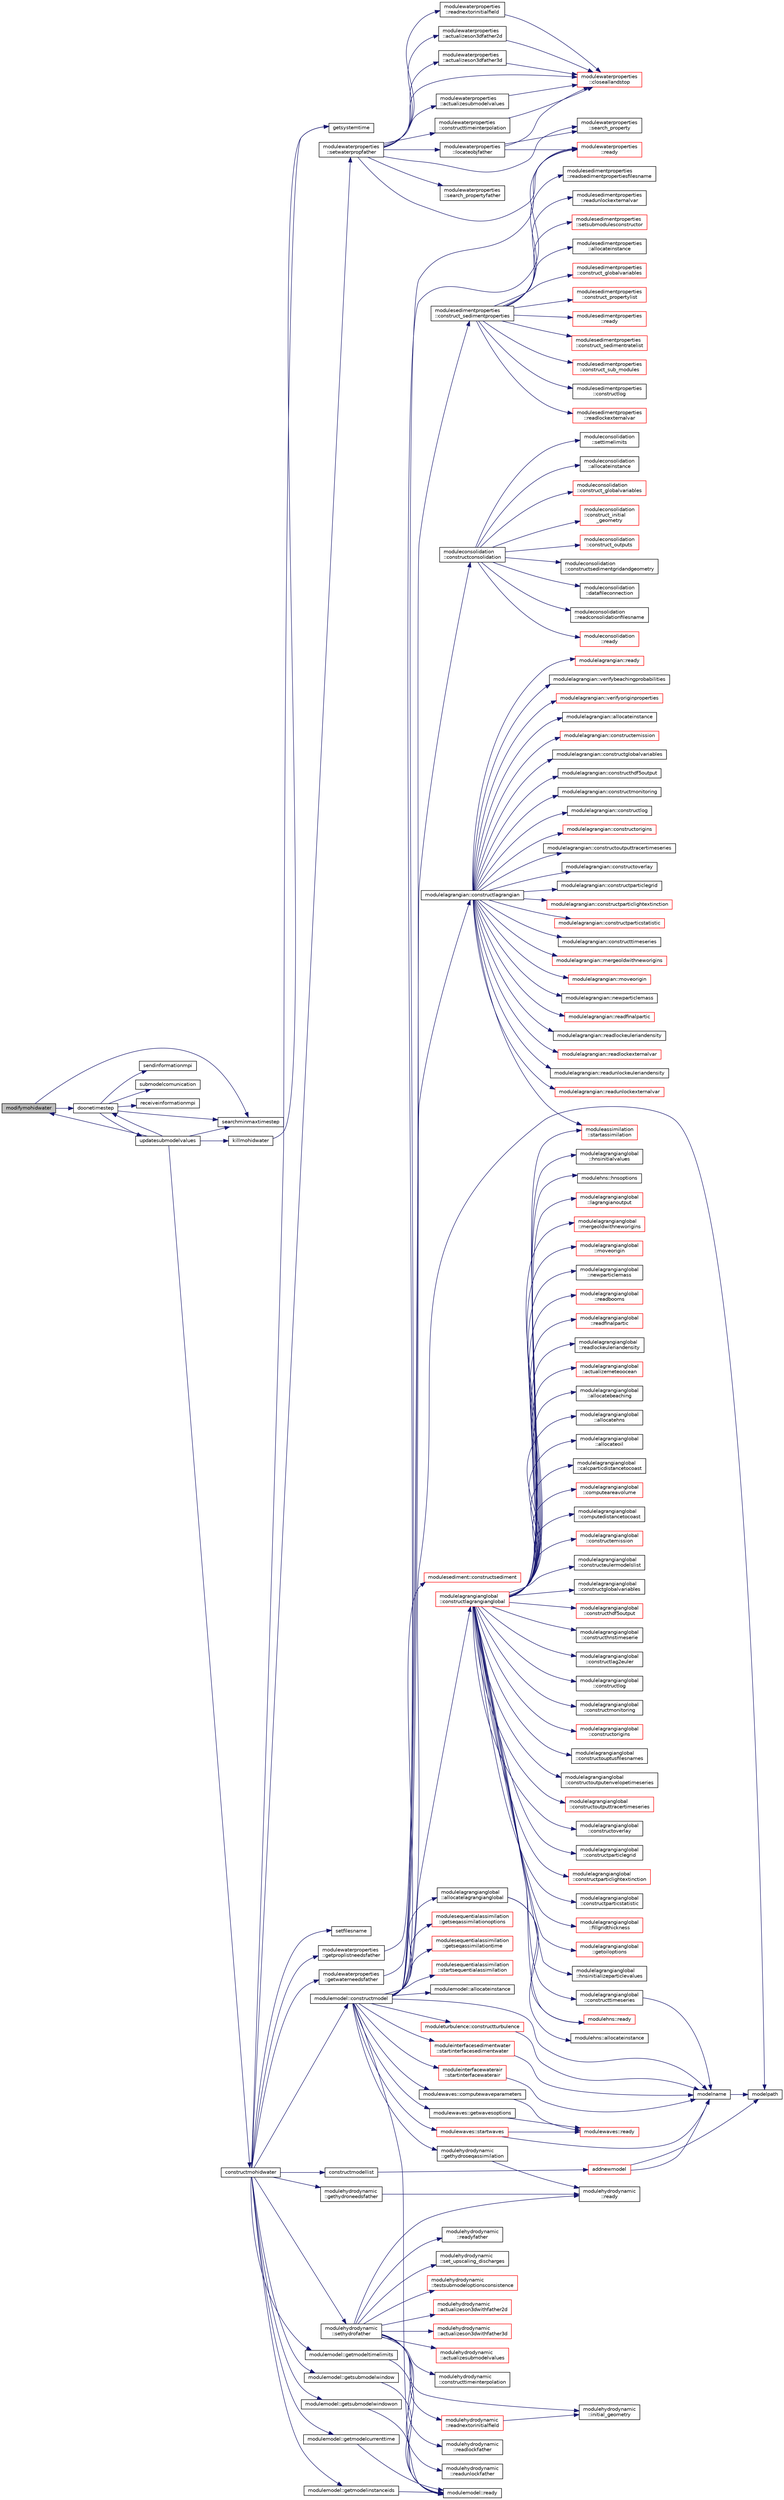 digraph "modifymohidwater"
{
 // LATEX_PDF_SIZE
  edge [fontname="Helvetica",fontsize="10",labelfontname="Helvetica",labelfontsize="10"];
  node [fontname="Helvetica",fontsize="10",shape=record];
  rankdir="LR";
  Node1 [label="modifymohidwater",height=0.2,width=0.4,color="black", fillcolor="grey75", style="filled", fontcolor="black",tooltip=" "];
  Node1 -> Node2 [color="midnightblue",fontsize="10",style="solid",fontname="Helvetica"];
  Node2 [label="doonetimestep",height=0.2,width=0.4,color="black", fillcolor="white", style="filled",URL="$_main_8_f90.html#a5a877f32d8c35a58c7bd824a65b07dba",tooltip=" "];
  Node2 -> Node3 [color="midnightblue",fontsize="10",style="solid",fontname="Helvetica"];
  Node3 [label="receiveinformationmpi",height=0.2,width=0.4,color="black", fillcolor="white", style="filled",URL="$_main_8_f90.html#a27516f33f4d1cea85cbc73fd9de518e6",tooltip=" "];
  Node2 -> Node4 [color="midnightblue",fontsize="10",style="solid",fontname="Helvetica"];
  Node4 [label="searchminmaxtimestep",height=0.2,width=0.4,color="black", fillcolor="white", style="filled",URL="$_main_8_f90.html#a21af06ec88c487727156f8a6158380c6",tooltip=" "];
  Node2 -> Node5 [color="midnightblue",fontsize="10",style="solid",fontname="Helvetica"];
  Node5 [label="sendinformationmpi",height=0.2,width=0.4,color="black", fillcolor="white", style="filled",URL="$_main_8_f90.html#a2d87b03d6958553abb9960de430dc290",tooltip=" "];
  Node2 -> Node6 [color="midnightblue",fontsize="10",style="solid",fontname="Helvetica"];
  Node6 [label="submodelcomunication",height=0.2,width=0.4,color="black", fillcolor="white", style="filled",URL="$_main_8_f90.html#a7e852b1ed4379c79f70b17003d08f3c5",tooltip=" "];
  Node2 -> Node7 [color="midnightblue",fontsize="10",style="solid",fontname="Helvetica"];
  Node7 [label="updatesubmodelvalues",height=0.2,width=0.4,color="black", fillcolor="white", style="filled",URL="$_main_8_f90.html#a4c5ecbd810307fa557d4b4e6719c7fd1",tooltip=" "];
  Node7 -> Node8 [color="midnightblue",fontsize="10",style="solid",fontname="Helvetica"];
  Node8 [label="constructmohidwater",height=0.2,width=0.4,color="black", fillcolor="white", style="filled",URL="$_main_8_f90.html#abc6cfc7bca3f0c4dda032a34b9690319",tooltip=" "];
  Node8 -> Node9 [color="midnightblue",fontsize="10",style="solid",fontname="Helvetica"];
  Node9 [label="modulemodel::constructmodel",height=0.2,width=0.4,color="black", fillcolor="white", style="filled",URL="$namespacemodulemodel.html#abcddd2b6e97f110b0c5b3bb00f069570",tooltip=" "];
  Node9 -> Node10 [color="midnightblue",fontsize="10",style="solid",fontname="Helvetica"];
  Node10 [label="modulemodel::allocateinstance",height=0.2,width=0.4,color="black", fillcolor="white", style="filled",URL="$namespacemodulemodel.html#a5bbc8de2114f1ac7367a9db6d923e85a",tooltip=" "];
  Node9 -> Node11 [color="midnightblue",fontsize="10",style="solid",fontname="Helvetica"];
  Node11 [label="modulelagrangianglobal\l::allocatelagrangianglobal",height=0.2,width=0.4,color="black", fillcolor="white", style="filled",URL="$namespacemodulelagrangianglobal.html#a8ae3b3566ebe3cc057810473a03a4abf",tooltip=" "];
  Node11 -> Node12 [color="midnightblue",fontsize="10",style="solid",fontname="Helvetica"];
  Node12 [label="modulehns::allocateinstance",height=0.2,width=0.4,color="black", fillcolor="white", style="filled",URL="$namespacemodulehns.html#a1ecdd29807e20a3d2a3ad0b9fc798f51",tooltip=" "];
  Node11 -> Node13 [color="midnightblue",fontsize="10",style="solid",fontname="Helvetica"];
  Node13 [label="modulehns::ready",height=0.2,width=0.4,color="red", fillcolor="white", style="filled",URL="$namespacemodulehns.html#a1b4bda03d346568b51278fca35b05366",tooltip=" "];
  Node9 -> Node15 [color="midnightblue",fontsize="10",style="solid",fontname="Helvetica"];
  Node15 [label="modulewaves::computewaveparameters",height=0.2,width=0.4,color="black", fillcolor="white", style="filled",URL="$namespacemodulewaves.html#a6a63e2ee3bdd7ee4378a33408a4668a7",tooltip=" "];
  Node15 -> Node16 [color="midnightblue",fontsize="10",style="solid",fontname="Helvetica"];
  Node16 [label="modulewaves::ready",height=0.2,width=0.4,color="red", fillcolor="white", style="filled",URL="$namespacemodulewaves.html#a15beb6e5dff252a4c77c47d43f9b6385",tooltip=" "];
  Node9 -> Node18 [color="midnightblue",fontsize="10",style="solid",fontname="Helvetica"];
  Node18 [label="modulesedimentproperties\l::construct_sedimentproperties",height=0.2,width=0.4,color="black", fillcolor="white", style="filled",URL="$namespacemodulesedimentproperties.html#a73be9d7faf93dc6b2994d535213bbd58",tooltip=" "];
  Node18 -> Node19 [color="midnightblue",fontsize="10",style="solid",fontname="Helvetica"];
  Node19 [label="modulesedimentproperties\l::allocateinstance",height=0.2,width=0.4,color="black", fillcolor="white", style="filled",URL="$namespacemodulesedimentproperties.html#a0e2131732a53a8682cb31baa3a65d6ae",tooltip=" "];
  Node18 -> Node20 [color="midnightblue",fontsize="10",style="solid",fontname="Helvetica"];
  Node20 [label="modulesedimentproperties\l::construct_globalvariables",height=0.2,width=0.4,color="red", fillcolor="white", style="filled",URL="$namespacemodulesedimentproperties.html#ac04693b92d1ed98577124026a0fb1d2e",tooltip=" "];
  Node18 -> Node25 [color="midnightblue",fontsize="10",style="solid",fontname="Helvetica"];
  Node25 [label="modulesedimentproperties\l::construct_propertylist",height=0.2,width=0.4,color="red", fillcolor="white", style="filled",URL="$namespacemodulesedimentproperties.html#abc91092616fbf4edf02daa5a7b1fcbb9",tooltip=" "];
  Node18 -> Node37 [color="midnightblue",fontsize="10",style="solid",fontname="Helvetica"];
  Node37 [label="modulesedimentproperties\l::construct_sedimentratelist",height=0.2,width=0.4,color="red", fillcolor="white", style="filled",URL="$namespacemodulesedimentproperties.html#ac8e0d26b714ef94bff3a38a7730ee2a5",tooltip=" "];
  Node18 -> Node43 [color="midnightblue",fontsize="10",style="solid",fontname="Helvetica"];
  Node43 [label="modulesedimentproperties\l::construct_sub_modules",height=0.2,width=0.4,color="red", fillcolor="white", style="filled",URL="$namespacemodulesedimentproperties.html#a908a832201f28cb160dc5c859ab8af03",tooltip=" "];
  Node18 -> Node55 [color="midnightblue",fontsize="10",style="solid",fontname="Helvetica"];
  Node55 [label="modulesedimentproperties\l::constructlog",height=0.2,width=0.4,color="black", fillcolor="white", style="filled",URL="$namespacemodulesedimentproperties.html#a8adc335e0f9814d9866b9c91620279fb",tooltip=" "];
  Node18 -> Node56 [color="midnightblue",fontsize="10",style="solid",fontname="Helvetica"];
  Node56 [label="modulesedimentproperties\l::readlockexternalvar",height=0.2,width=0.4,color="red", fillcolor="white", style="filled",URL="$namespacemodulesedimentproperties.html#a395db65fca9389b9904d43f9fc450c03",tooltip=" "];
  Node18 -> Node67 [color="midnightblue",fontsize="10",style="solid",fontname="Helvetica"];
  Node67 [label="modulesedimentproperties\l::readsedimentpropertiesfilesname",height=0.2,width=0.4,color="black", fillcolor="white", style="filled",URL="$namespacemodulesedimentproperties.html#a75f3289f9063b5325117a4d39bebace2",tooltip=" "];
  Node18 -> Node68 [color="midnightblue",fontsize="10",style="solid",fontname="Helvetica"];
  Node68 [label="modulesedimentproperties\l::readunlockexternalvar",height=0.2,width=0.4,color="black", fillcolor="white", style="filled",URL="$namespacemodulesedimentproperties.html#a442696b0f51e8020b42b7a5c2af05721",tooltip=" "];
  Node18 -> Node69 [color="midnightblue",fontsize="10",style="solid",fontname="Helvetica"];
  Node69 [label="modulesedimentproperties\l::ready",height=0.2,width=0.4,color="red", fillcolor="white", style="filled",URL="$namespacemodulesedimentproperties.html#a0ac80b6b6970285688cd69f623317e33",tooltip=" "];
  Node18 -> Node71 [color="midnightblue",fontsize="10",style="solid",fontname="Helvetica"];
  Node71 [label="modulesedimentproperties\l::setsubmodulesconstructor",height=0.2,width=0.4,color="red", fillcolor="white", style="filled",URL="$namespacemodulesedimentproperties.html#acc4f3e2fa34ac7c083b5c86382b68a59",tooltip=" "];
  Node9 -> Node73 [color="midnightblue",fontsize="10",style="solid",fontname="Helvetica"];
  Node73 [label="moduleconsolidation\l::constructconsolidation",height=0.2,width=0.4,color="black", fillcolor="white", style="filled",URL="$namespacemoduleconsolidation.html#aac026f0503f905b1fdf70f85f58f7b69",tooltip=" "];
  Node73 -> Node74 [color="midnightblue",fontsize="10",style="solid",fontname="Helvetica"];
  Node74 [label="moduleconsolidation\l::allocateinstance",height=0.2,width=0.4,color="black", fillcolor="white", style="filled",URL="$namespacemoduleconsolidation.html#ab891ed95a8328cd00b80d32b5bbc6bb6",tooltip=" "];
  Node73 -> Node75 [color="midnightblue",fontsize="10",style="solid",fontname="Helvetica"];
  Node75 [label="moduleconsolidation\l::construct_globalvariables",height=0.2,width=0.4,color="red", fillcolor="white", style="filled",URL="$namespacemoduleconsolidation.html#a4d351c8e79499df7d1edcdc11c64fd58",tooltip=" "];
  Node73 -> Node82 [color="midnightblue",fontsize="10",style="solid",fontname="Helvetica"];
  Node82 [label="moduleconsolidation\l::construct_initial\l_geometry",height=0.2,width=0.4,color="red", fillcolor="white", style="filled",URL="$namespacemoduleconsolidation.html#aefbb1dd3cecd84ab6814af87893b00d1",tooltip=" "];
  Node73 -> Node87 [color="midnightblue",fontsize="10",style="solid",fontname="Helvetica"];
  Node87 [label="moduleconsolidation\l::construct_outputs",height=0.2,width=0.4,color="red", fillcolor="white", style="filled",URL="$namespacemoduleconsolidation.html#a1c6db66f62288736bfc6a93bb76fb12c",tooltip=" "];
  Node73 -> Node92 [color="midnightblue",fontsize="10",style="solid",fontname="Helvetica"];
  Node92 [label="moduleconsolidation\l::constructsedimentgridandgeometry",height=0.2,width=0.4,color="black", fillcolor="white", style="filled",URL="$namespacemoduleconsolidation.html#a7fa231a9af605419b5dbc619d4e2a60f",tooltip=" "];
  Node73 -> Node93 [color="midnightblue",fontsize="10",style="solid",fontname="Helvetica"];
  Node93 [label="moduleconsolidation\l::datafileconnection",height=0.2,width=0.4,color="black", fillcolor="white", style="filled",URL="$namespacemoduleconsolidation.html#a59eaaf93a76021e109b8d97e2756ac51",tooltip=" "];
  Node73 -> Node94 [color="midnightblue",fontsize="10",style="solid",fontname="Helvetica"];
  Node94 [label="moduleconsolidation\l::readconsolidationfilesname",height=0.2,width=0.4,color="black", fillcolor="white", style="filled",URL="$namespacemoduleconsolidation.html#adc874bdb2826879904126cec4cd75459",tooltip=" "];
  Node73 -> Node23 [color="midnightblue",fontsize="10",style="solid",fontname="Helvetica"];
  Node23 [label="moduleconsolidation\l::ready",height=0.2,width=0.4,color="red", fillcolor="white", style="filled",URL="$namespacemoduleconsolidation.html#ab6b8d86bedc5c2870f1fb998c297005e",tooltip=" "];
  Node73 -> Node95 [color="midnightblue",fontsize="10",style="solid",fontname="Helvetica"];
  Node95 [label="moduleconsolidation\l::settimelimits",height=0.2,width=0.4,color="black", fillcolor="white", style="filled",URL="$namespacemoduleconsolidation.html#a8f78f5569405ac5d416a2919286511f3",tooltip=" "];
  Node9 -> Node96 [color="midnightblue",fontsize="10",style="solid",fontname="Helvetica"];
  Node96 [label="modulelagrangian::constructlagrangian",height=0.2,width=0.4,color="black", fillcolor="white", style="filled",URL="$namespacemodulelagrangian.html#ad766e71e7390a14dd30513d8ec8ca115",tooltip=" "];
  Node96 -> Node97 [color="midnightblue",fontsize="10",style="solid",fontname="Helvetica"];
  Node97 [label="modulelagrangian::allocateinstance",height=0.2,width=0.4,color="black", fillcolor="white", style="filled",URL="$namespacemodulelagrangian.html#a8223a77ae9396e4ded8f6f220eb1ebe0",tooltip=" "];
  Node96 -> Node98 [color="midnightblue",fontsize="10",style="solid",fontname="Helvetica"];
  Node98 [label="modulelagrangian::constructemission",height=0.2,width=0.4,color="red", fillcolor="white", style="filled",URL="$namespacemodulelagrangian.html#ac0e529585f9aa6d77944f42eec49c399",tooltip=" "];
  Node96 -> Node166 [color="midnightblue",fontsize="10",style="solid",fontname="Helvetica"];
  Node166 [label="modulelagrangian::constructglobalvariables",height=0.2,width=0.4,color="black", fillcolor="white", style="filled",URL="$namespacemodulelagrangian.html#aadb63f9fca438cc41d82d25d4e841aa6",tooltip=" "];
  Node96 -> Node167 [color="midnightblue",fontsize="10",style="solid",fontname="Helvetica"];
  Node167 [label="modulelagrangian::constructhdf5output",height=0.2,width=0.4,color="black", fillcolor="white", style="filled",URL="$namespacemodulelagrangian.html#a95739a2a3f7752220aa5fe865d07c62b",tooltip=" "];
  Node96 -> Node168 [color="midnightblue",fontsize="10",style="solid",fontname="Helvetica"];
  Node168 [label="modulelagrangian::constructlog",height=0.2,width=0.4,color="black", fillcolor="white", style="filled",URL="$namespacemodulelagrangian.html#a6dace26d0d9efdc26334c8afd5ae9220",tooltip=" "];
  Node96 -> Node169 [color="midnightblue",fontsize="10",style="solid",fontname="Helvetica"];
  Node169 [label="modulelagrangian::constructmonitoring",height=0.2,width=0.4,color="black", fillcolor="white", style="filled",URL="$namespacemodulelagrangian.html#af8367c0c93de5218ac9c3ef7159659cf",tooltip=" "];
  Node96 -> Node170 [color="midnightblue",fontsize="10",style="solid",fontname="Helvetica"];
  Node170 [label="modulelagrangian::constructorigins",height=0.2,width=0.4,color="red", fillcolor="white", style="filled",URL="$namespacemodulelagrangian.html#a18d4f1108b3f7cc2ab468c5271bc2a42",tooltip=" "];
  Node96 -> Node196 [color="midnightblue",fontsize="10",style="solid",fontname="Helvetica"];
  Node196 [label="modulelagrangian::constructoutputtracertimeseries",height=0.2,width=0.4,color="black", fillcolor="white", style="filled",URL="$namespacemodulelagrangian.html#acead687ed0498394f861396d605a7ce9",tooltip=" "];
  Node96 -> Node197 [color="midnightblue",fontsize="10",style="solid",fontname="Helvetica"];
  Node197 [label="modulelagrangian::constructoverlay",height=0.2,width=0.4,color="black", fillcolor="white", style="filled",URL="$namespacemodulelagrangian.html#a9c44a52195377ea654c3cd3d5b97acca",tooltip=" "];
  Node96 -> Node198 [color="midnightblue",fontsize="10",style="solid",fontname="Helvetica"];
  Node198 [label="modulelagrangian::constructparticlegrid",height=0.2,width=0.4,color="black", fillcolor="white", style="filled",URL="$namespacemodulelagrangian.html#a190cd84669e94eedbb0ca723a973969c",tooltip=" "];
  Node96 -> Node199 [color="midnightblue",fontsize="10",style="solid",fontname="Helvetica"];
  Node199 [label="modulelagrangian::constructparticlightextinction",height=0.2,width=0.4,color="red", fillcolor="white", style="filled",URL="$namespacemodulelagrangian.html#a30983416b73c9972c63df2c25371661d",tooltip=" "];
  Node96 -> Node201 [color="midnightblue",fontsize="10",style="solid",fontname="Helvetica"];
  Node201 [label="modulelagrangian::constructparticstatistic",height=0.2,width=0.4,color="red", fillcolor="white", style="filled",URL="$namespacemodulelagrangian.html#a9111f92be66d257fc573bf898bbc38d9",tooltip=" "];
  Node96 -> Node203 [color="midnightblue",fontsize="10",style="solid",fontname="Helvetica"];
  Node203 [label="modulelagrangian::constructtimeseries",height=0.2,width=0.4,color="black", fillcolor="white", style="filled",URL="$namespacemodulelagrangian.html#a00248d924be257777ce6bdce98029594",tooltip=" "];
  Node96 -> Node204 [color="midnightblue",fontsize="10",style="solid",fontname="Helvetica"];
  Node204 [label="modulelagrangian::mergeoldwithneworigins",height=0.2,width=0.4,color="red", fillcolor="white", style="filled",URL="$namespacemodulelagrangian.html#aec5a7d886f857814caf3bbd5957b5359",tooltip=" "];
  Node96 -> Node214 [color="midnightblue",fontsize="10",style="solid",fontname="Helvetica"];
  Node214 [label="modulelagrangian::moveorigin",height=0.2,width=0.4,color="red", fillcolor="white", style="filled",URL="$namespacemodulelagrangian.html#a56e2a0655f742104a77b7d6d4040508f",tooltip=" "];
  Node96 -> Node215 [color="midnightblue",fontsize="10",style="solid",fontname="Helvetica"];
  Node215 [label="modulelagrangian::newparticlemass",height=0.2,width=0.4,color="black", fillcolor="white", style="filled",URL="$namespacemodulelagrangian.html#a5afe5f1c46e068854f5c2eca0de8b0fb",tooltip=" "];
  Node96 -> Node216 [color="midnightblue",fontsize="10",style="solid",fontname="Helvetica"];
  Node216 [label="modulelagrangian::readfinalpartic",height=0.2,width=0.4,color="red", fillcolor="white", style="filled",URL="$namespacemodulelagrangian.html#aa8ba43a560dd11df5632a522066b74a6",tooltip=" "];
  Node96 -> Node217 [color="midnightblue",fontsize="10",style="solid",fontname="Helvetica"];
  Node217 [label="modulelagrangian::readlockeuleriandensity",height=0.2,width=0.4,color="black", fillcolor="white", style="filled",URL="$namespacemodulelagrangian.html#a3d2b3737568ce2b7e2998cbd2192c685",tooltip=" "];
  Node96 -> Node218 [color="midnightblue",fontsize="10",style="solid",fontname="Helvetica"];
  Node218 [label="modulelagrangian::readlockexternalvar",height=0.2,width=0.4,color="red", fillcolor="white", style="filled",URL="$namespacemodulelagrangian.html#a1be97a0d8bb95c907adf6f985c3a70ce",tooltip=" "];
  Node96 -> Node220 [color="midnightblue",fontsize="10",style="solid",fontname="Helvetica"];
  Node220 [label="modulelagrangian::readunlockeuleriandensity",height=0.2,width=0.4,color="black", fillcolor="white", style="filled",URL="$namespacemodulelagrangian.html#a62c1768ee36cf2fc50c44c595fbf0408",tooltip=" "];
  Node96 -> Node221 [color="midnightblue",fontsize="10",style="solid",fontname="Helvetica"];
  Node221 [label="modulelagrangian::readunlockexternalvar",height=0.2,width=0.4,color="red", fillcolor="white", style="filled",URL="$namespacemodulelagrangian.html#afc1c234aa5939835cbe1bc80abe16766",tooltip=" "];
  Node96 -> Node223 [color="midnightblue",fontsize="10",style="solid",fontname="Helvetica"];
  Node223 [label="modulelagrangian::ready",height=0.2,width=0.4,color="red", fillcolor="white", style="filled",URL="$namespacemodulelagrangian.html#a4ddfbe58c1df4477f8d84db54b330823",tooltip=" "];
  Node96 -> Node225 [color="midnightblue",fontsize="10",style="solid",fontname="Helvetica"];
  Node225 [label="moduleassimilation\l::startassimilation",height=0.2,width=0.4,color="red", fillcolor="white", style="filled",URL="$namespacemoduleassimilation.html#a686ae542667f0f0269fb4baa108cbcf7",tooltip=" "];
  Node96 -> Node243 [color="midnightblue",fontsize="10",style="solid",fontname="Helvetica"];
  Node243 [label="modulelagrangian::verifybeachingprobabilities",height=0.2,width=0.4,color="black", fillcolor="white", style="filled",URL="$namespacemodulelagrangian.html#a73aa2ae55efd7276fcb02ec56c40eba3",tooltip=" "];
  Node96 -> Node244 [color="midnightblue",fontsize="10",style="solid",fontname="Helvetica"];
  Node244 [label="modulelagrangian::verifyoriginproperties",height=0.2,width=0.4,color="red", fillcolor="white", style="filled",URL="$namespacemodulelagrangian.html#a3afb63d9461c6e731400252243804a3b",tooltip=" "];
  Node9 -> Node245 [color="midnightblue",fontsize="10",style="solid",fontname="Helvetica"];
  Node245 [label="modulelagrangianglobal\l::constructlagrangianglobal",height=0.2,width=0.4,color="red", fillcolor="white", style="filled",URL="$namespacemodulelagrangianglobal.html#afd673a84ee97dfdff69d0e0f3a7ea3ef",tooltip=" "];
  Node245 -> Node246 [color="midnightblue",fontsize="10",style="solid",fontname="Helvetica"];
  Node246 [label="modulelagrangianglobal\l::actualizemeteoocean",height=0.2,width=0.4,color="red", fillcolor="white", style="filled",URL="$namespacemodulelagrangianglobal.html#a0fa07eb74ec148c5c6faeec4cd4561c9",tooltip=" "];
  Node245 -> Node249 [color="midnightblue",fontsize="10",style="solid",fontname="Helvetica"];
  Node249 [label="modulelagrangianglobal\l::allocatebeaching",height=0.2,width=0.4,color="black", fillcolor="white", style="filled",URL="$namespacemodulelagrangianglobal.html#a48e2f7f1b1f2612fb2b891f9ae7918b4",tooltip=" "];
  Node245 -> Node250 [color="midnightblue",fontsize="10",style="solid",fontname="Helvetica"];
  Node250 [label="modulelagrangianglobal\l::allocatehns",height=0.2,width=0.4,color="black", fillcolor="white", style="filled",URL="$namespacemodulelagrangianglobal.html#aa4f2e4611a6f55063b6b425e9af734c9",tooltip=" "];
  Node245 -> Node251 [color="midnightblue",fontsize="10",style="solid",fontname="Helvetica"];
  Node251 [label="modulelagrangianglobal\l::allocateoil",height=0.2,width=0.4,color="black", fillcolor="white", style="filled",URL="$namespacemodulelagrangianglobal.html#a0be041be04e7755f84bc26f6dfe301b0",tooltip=" "];
  Node245 -> Node252 [color="midnightblue",fontsize="10",style="solid",fontname="Helvetica"];
  Node252 [label="modulelagrangianglobal\l::calcparticdistancetocoast",height=0.2,width=0.4,color="black", fillcolor="white", style="filled",URL="$namespacemodulelagrangianglobal.html#a93a1f184ec51e9c61c7ac05ecf8d9364",tooltip=" "];
  Node245 -> Node253 [color="midnightblue",fontsize="10",style="solid",fontname="Helvetica"];
  Node253 [label="modulelagrangianglobal\l::computeareavolume",height=0.2,width=0.4,color="red", fillcolor="white", style="filled",URL="$namespacemodulelagrangianglobal.html#ad6190c60927cd9e871e45fcfd4fc5dd2",tooltip=" "];
  Node245 -> Node256 [color="midnightblue",fontsize="10",style="solid",fontname="Helvetica"];
  Node256 [label="modulelagrangianglobal\l::computedistancetocoast",height=0.2,width=0.4,color="black", fillcolor="white", style="filled",URL="$namespacemodulelagrangianglobal.html#ae26f6cb369947b236a6e8dffcbed3eb2",tooltip=" "];
  Node245 -> Node257 [color="midnightblue",fontsize="10",style="solid",fontname="Helvetica"];
  Node257 [label="modulelagrangianglobal\l::constructemission",height=0.2,width=0.4,color="red", fillcolor="white", style="filled",URL="$namespacemodulelagrangianglobal.html#a19776a2b14eca267eac2af7e53ce5c77",tooltip=" "];
  Node245 -> Node293 [color="midnightblue",fontsize="10",style="solid",fontname="Helvetica"];
  Node293 [label="modulelagrangianglobal\l::constructeulermodelslist",height=0.2,width=0.4,color="black", fillcolor="white", style="filled",URL="$namespacemodulelagrangianglobal.html#a409542d48e7b2b20840dc3545d1a34f0",tooltip=" "];
  Node245 -> Node294 [color="midnightblue",fontsize="10",style="solid",fontname="Helvetica"];
  Node294 [label="modulelagrangianglobal\l::constructglobalvariables",height=0.2,width=0.4,color="black", fillcolor="white", style="filled",URL="$namespacemodulelagrangianglobal.html#ac07ce699fa5190e37b220b344450ba80",tooltip=" "];
  Node245 -> Node295 [color="midnightblue",fontsize="10",style="solid",fontname="Helvetica"];
  Node295 [label="modulelagrangianglobal\l::constructhdf5output",height=0.2,width=0.4,color="red", fillcolor="white", style="filled",URL="$namespacemodulelagrangianglobal.html#a72385af4d9a1a57607853866a0eb0fe0",tooltip=" "];
  Node245 -> Node297 [color="midnightblue",fontsize="10",style="solid",fontname="Helvetica"];
  Node297 [label="modulelagrangianglobal\l::constructhnstimeserie",height=0.2,width=0.4,color="black", fillcolor="white", style="filled",URL="$namespacemodulelagrangianglobal.html#a56d6b284b701a9103a92e0956ad4cc6a",tooltip=" "];
  Node245 -> Node298 [color="midnightblue",fontsize="10",style="solid",fontname="Helvetica"];
  Node298 [label="modulelagrangianglobal\l::constructlag2euler",height=0.2,width=0.4,color="black", fillcolor="white", style="filled",URL="$namespacemodulelagrangianglobal.html#a5c09d9f8068efed26002854c2ba12362",tooltip=" "];
  Node245 -> Node299 [color="midnightblue",fontsize="10",style="solid",fontname="Helvetica"];
  Node299 [label="modulelagrangianglobal\l::constructlog",height=0.2,width=0.4,color="black", fillcolor="white", style="filled",URL="$namespacemodulelagrangianglobal.html#aa700601bd9f8ad04a50534e66725efc4",tooltip=" "];
  Node245 -> Node300 [color="midnightblue",fontsize="10",style="solid",fontname="Helvetica"];
  Node300 [label="modulelagrangianglobal\l::constructmonitoring",height=0.2,width=0.4,color="black", fillcolor="white", style="filled",URL="$namespacemodulelagrangianglobal.html#ae93400b6f236b2e44a7b90febb2be220",tooltip=" "];
  Node245 -> Node301 [color="midnightblue",fontsize="10",style="solid",fontname="Helvetica"];
  Node301 [label="modulelagrangianglobal\l::constructorigins",height=0.2,width=0.4,color="red", fillcolor="white", style="filled",URL="$namespacemodulelagrangianglobal.html#a18659553d3e4f0917dd7bc0bcdb6d109",tooltip=" "];
  Node245 -> Node333 [color="midnightblue",fontsize="10",style="solid",fontname="Helvetica"];
  Node333 [label="modulelagrangianglobal\l::constructouptusfilesnames",height=0.2,width=0.4,color="black", fillcolor="white", style="filled",URL="$namespacemodulelagrangianglobal.html#a083836de958c69614f913a7f1b0bee9e",tooltip=" "];
  Node245 -> Node334 [color="midnightblue",fontsize="10",style="solid",fontname="Helvetica"];
  Node334 [label="modulelagrangianglobal\l::constructoutputenvelopetimeseries",height=0.2,width=0.4,color="black", fillcolor="white", style="filled",URL="$namespacemodulelagrangianglobal.html#ac9b3291ed411a75cceb9948f7f671764",tooltip=" "];
  Node245 -> Node335 [color="midnightblue",fontsize="10",style="solid",fontname="Helvetica"];
  Node335 [label="modulelagrangianglobal\l::constructoutputtracertimeseries",height=0.2,width=0.4,color="red", fillcolor="white", style="filled",URL="$namespacemodulelagrangianglobal.html#a43f3d0f411e8d9b0df16d63f033382ff",tooltip=" "];
  Node245 -> Node337 [color="midnightblue",fontsize="10",style="solid",fontname="Helvetica"];
  Node337 [label="modulelagrangianglobal\l::constructoverlay",height=0.2,width=0.4,color="black", fillcolor="white", style="filled",URL="$namespacemodulelagrangianglobal.html#a66523dedf972d121569f3902f6d4a148",tooltip=" "];
  Node245 -> Node338 [color="midnightblue",fontsize="10",style="solid",fontname="Helvetica"];
  Node338 [label="modulelagrangianglobal\l::constructparticlegrid",height=0.2,width=0.4,color="black", fillcolor="white", style="filled",URL="$namespacemodulelagrangianglobal.html#aad6524644ca62cde451d62e0964fe5de",tooltip=" "];
  Node245 -> Node339 [color="midnightblue",fontsize="10",style="solid",fontname="Helvetica"];
  Node339 [label="modulelagrangianglobal\l::constructparticlightextinction",height=0.2,width=0.4,color="red", fillcolor="white", style="filled",URL="$namespacemodulelagrangianglobal.html#a4ba42e3d7ac7a48f0a6a551322aaf754",tooltip=" "];
  Node245 -> Node340 [color="midnightblue",fontsize="10",style="solid",fontname="Helvetica"];
  Node340 [label="modulelagrangianglobal\l::constructparticstatistic",height=0.2,width=0.4,color="black", fillcolor="white", style="filled",URL="$namespacemodulelagrangianglobal.html#a13c381524822a2310bb011dc1680ed61",tooltip=" "];
  Node245 -> Node341 [color="midnightblue",fontsize="10",style="solid",fontname="Helvetica"];
  Node341 [label="modulelagrangianglobal\l::constructtimeseries",height=0.2,width=0.4,color="black", fillcolor="white", style="filled",URL="$namespacemodulelagrangianglobal.html#ace8bf8bfcb4ec7384b2bb7af77034f8e",tooltip=" "];
  Node341 -> Node342 [color="midnightblue",fontsize="10",style="solid",fontname="Helvetica"];
  Node342 [label="modelname",height=0.2,width=0.4,color="black", fillcolor="white", style="filled",URL="$_main_8_f90.html#af0ae0b978e6573bc461573aa66062e83",tooltip=" "];
  Node342 -> Node343 [color="midnightblue",fontsize="10",style="solid",fontname="Helvetica"];
  Node343 [label="modelpath",height=0.2,width=0.4,color="black", fillcolor="white", style="filled",URL="$_main_8_f90.html#ada5b220b45dcba73a75264dcde43e3bd",tooltip=" "];
  Node245 -> Node344 [color="midnightblue",fontsize="10",style="solid",fontname="Helvetica"];
  Node344 [label="modulelagrangianglobal\l::fillgridthickness",height=0.2,width=0.4,color="red", fillcolor="white", style="filled",URL="$namespacemodulelagrangianglobal.html#a36b19f9334aaf4289e0ec7ea7eea643c",tooltip=" "];
  Node245 -> Node347 [color="midnightblue",fontsize="10",style="solid",fontname="Helvetica"];
  Node347 [label="modulelagrangianglobal\l::getoiloptions",height=0.2,width=0.4,color="red", fillcolor="white", style="filled",URL="$namespacemodulelagrangianglobal.html#a64f08b972c519197b497942c12d54fd5",tooltip=" "];
  Node245 -> Node349 [color="midnightblue",fontsize="10",style="solid",fontname="Helvetica"];
  Node349 [label="modulelagrangianglobal\l::hnsinitializeparticlevalues",height=0.2,width=0.4,color="black", fillcolor="white", style="filled",URL="$namespacemodulelagrangianglobal.html#a480cf2e664cf8fc186fb4ad80025693c",tooltip=" "];
  Node245 -> Node350 [color="midnightblue",fontsize="10",style="solid",fontname="Helvetica"];
  Node350 [label="modulelagrangianglobal\l::hnsinitialvalues",height=0.2,width=0.4,color="black", fillcolor="white", style="filled",URL="$namespacemodulelagrangianglobal.html#ad1111403d5d343cacd9cf3deb4c66ec9",tooltip=" "];
  Node245 -> Node315 [color="midnightblue",fontsize="10",style="solid",fontname="Helvetica"];
  Node315 [label="modulehns::hnsoptions",height=0.2,width=0.4,color="black", fillcolor="white", style="filled",URL="$namespacemodulehns.html#a71301e39dc6614233febb77b7cd18194",tooltip=" "];
  Node245 -> Node351 [color="midnightblue",fontsize="10",style="solid",fontname="Helvetica"];
  Node351 [label="modulelagrangianglobal\l::lagrangianoutput",height=0.2,width=0.4,color="red", fillcolor="white", style="filled",URL="$namespacemodulelagrangianglobal.html#a3e9da0dad79c6c6965b34c4f0d9232a0",tooltip=" "];
  Node245 -> Node376 [color="midnightblue",fontsize="10",style="solid",fontname="Helvetica"];
  Node376 [label="modulelagrangianglobal\l::mergeoldwithneworigins",height=0.2,width=0.4,color="red", fillcolor="white", style="filled",URL="$namespacemodulelagrangianglobal.html#a615ab3a1eadb5c6d09f9fe8642d2c59f",tooltip=" "];
  Node245 -> Node386 [color="midnightblue",fontsize="10",style="solid",fontname="Helvetica"];
  Node386 [label="modulelagrangianglobal\l::moveorigin",height=0.2,width=0.4,color="red", fillcolor="white", style="filled",URL="$namespacemodulelagrangianglobal.html#a214f6221918e0904f9300fa3b9a00cb3",tooltip=" "];
  Node245 -> Node387 [color="midnightblue",fontsize="10",style="solid",fontname="Helvetica"];
  Node387 [label="modulelagrangianglobal\l::newparticlemass",height=0.2,width=0.4,color="black", fillcolor="white", style="filled",URL="$namespacemodulelagrangianglobal.html#ab7a73b07470ae9858c75d8d622eabdff",tooltip=" "];
  Node245 -> Node388 [color="midnightblue",fontsize="10",style="solid",fontname="Helvetica"];
  Node388 [label="modulelagrangianglobal\l::readbooms",height=0.2,width=0.4,color="red", fillcolor="white", style="filled",URL="$namespacemodulelagrangianglobal.html#ae6c369ad79b4c62328e4792cd7aed791",tooltip=" "];
  Node245 -> Node391 [color="midnightblue",fontsize="10",style="solid",fontname="Helvetica"];
  Node391 [label="modulelagrangianglobal\l::readfinalpartic",height=0.2,width=0.4,color="red", fillcolor="white", style="filled",URL="$namespacemodulelagrangianglobal.html#a101ffba4c1f5b064fc15cf4cd92df60e",tooltip=" "];
  Node245 -> Node392 [color="midnightblue",fontsize="10",style="solid",fontname="Helvetica"];
  Node392 [label="modulelagrangianglobal\l::readlockeuleriandensity",height=0.2,width=0.4,color="black", fillcolor="white", style="filled",URL="$namespacemodulelagrangianglobal.html#a050ae9cc2e89b6c4a9988fc3de650380",tooltip=" "];
  Node245 -> Node13 [color="midnightblue",fontsize="10",style="solid",fontname="Helvetica"];
  Node245 -> Node225 [color="midnightblue",fontsize="10",style="solid",fontname="Helvetica"];
  Node9 -> Node411 [color="midnightblue",fontsize="10",style="solid",fontname="Helvetica"];
  Node411 [label="modulesediment::constructsediment",height=0.2,width=0.4,color="red", fillcolor="white", style="filled",URL="$namespacemodulesediment.html#a1a3b01f7483f6fefc6f2dac6a51d664c",tooltip=" "];
  Node9 -> Node441 [color="midnightblue",fontsize="10",style="solid",fontname="Helvetica"];
  Node441 [label="moduleturbulence::constructturbulence",height=0.2,width=0.4,color="red", fillcolor="white", style="filled",URL="$namespacemoduleturbulence.html#ace39b4cf089aa70cd60b083a3e341bc9",tooltip=" "];
  Node441 -> Node342 [color="midnightblue",fontsize="10",style="solid",fontname="Helvetica"];
  Node9 -> Node483 [color="midnightblue",fontsize="10",style="solid",fontname="Helvetica"];
  Node483 [label="modulehydrodynamic\l::gethydroseqassimilation",height=0.2,width=0.4,color="black", fillcolor="white", style="filled",URL="$namespacemodulehydrodynamic.html#ab2980a48cd10c0f2def3784cbf27608c",tooltip=" "];
  Node483 -> Node396 [color="midnightblue",fontsize="10",style="solid",fontname="Helvetica"];
  Node396 [label="modulehydrodynamic\l::ready",height=0.2,width=0.4,color="black", fillcolor="white", style="filled",URL="$namespacemodulehydrodynamic.html#a541821548a44af36e71f5eddedae890e",tooltip=" "];
  Node9 -> Node484 [color="midnightblue",fontsize="10",style="solid",fontname="Helvetica"];
  Node484 [label="modulesequentialassimilation\l::getseqassimilationoptions",height=0.2,width=0.4,color="red", fillcolor="white", style="filled",URL="$namespacemodulesequentialassimilation.html#a1df3565c62b239e627e2abf8edf5339e",tooltip=" "];
  Node9 -> Node487 [color="midnightblue",fontsize="10",style="solid",fontname="Helvetica"];
  Node487 [label="modulesequentialassimilation\l::getseqassimilationtime",height=0.2,width=0.4,color="red", fillcolor="white", style="filled",URL="$namespacemodulesequentialassimilation.html#a79adcfc8fb983a24237bd6bba818eca8",tooltip=" "];
  Node9 -> Node488 [color="midnightblue",fontsize="10",style="solid",fontname="Helvetica"];
  Node488 [label="modulewaves::getwavesoptions",height=0.2,width=0.4,color="black", fillcolor="white", style="filled",URL="$namespacemodulewaves.html#af1623a677ea698d686e5a5faa283eea1",tooltip=" "];
  Node488 -> Node16 [color="midnightblue",fontsize="10",style="solid",fontname="Helvetica"];
  Node9 -> Node342 [color="midnightblue",fontsize="10",style="solid",fontname="Helvetica"];
  Node9 -> Node343 [color="midnightblue",fontsize="10",style="solid",fontname="Helvetica"];
  Node9 -> Node489 [color="midnightblue",fontsize="10",style="solid",fontname="Helvetica"];
  Node489 [label="modulemodel::ready",height=0.2,width=0.4,color="black", fillcolor="white", style="filled",URL="$namespacemodulemodel.html#af5d93bbd065add89f5cd52475a40e7fc",tooltip=" "];
  Node9 -> Node490 [color="midnightblue",fontsize="10",style="solid",fontname="Helvetica"];
  Node490 [label="moduleinterfacesedimentwater\l::startinterfacesedimentwater",height=0.2,width=0.4,color="red", fillcolor="white", style="filled",URL="$namespacemoduleinterfacesedimentwater.html#ac4816996443451e1d6254c032bf000d5",tooltip=" "];
  Node490 -> Node342 [color="midnightblue",fontsize="10",style="solid",fontname="Helvetica"];
  Node9 -> Node600 [color="midnightblue",fontsize="10",style="solid",fontname="Helvetica"];
  Node600 [label="moduleinterfacewaterair\l::startinterfacewaterair",height=0.2,width=0.4,color="red", fillcolor="white", style="filled",URL="$namespacemoduleinterfacewaterair.html#a1d15121ff2d6a7ec0e45dffd0506037a",tooltip=" "];
  Node600 -> Node342 [color="midnightblue",fontsize="10",style="solid",fontname="Helvetica"];
  Node9 -> Node643 [color="midnightblue",fontsize="10",style="solid",fontname="Helvetica"];
  Node643 [label="modulesequentialassimilation\l::startsequentialassimilation",height=0.2,width=0.4,color="red", fillcolor="white", style="filled",URL="$namespacemodulesequentialassimilation.html#af7b9f893222a8a590e41b22e1cbb87e8",tooltip=" "];
  Node9 -> Node689 [color="midnightblue",fontsize="10",style="solid",fontname="Helvetica"];
  Node689 [label="modulewaves::startwaves",height=0.2,width=0.4,color="red", fillcolor="white", style="filled",URL="$namespacemodulewaves.html#afb65a1617589473a3eac08eef0cc3a2b",tooltip=" "];
  Node689 -> Node342 [color="midnightblue",fontsize="10",style="solid",fontname="Helvetica"];
  Node689 -> Node16 [color="midnightblue",fontsize="10",style="solid",fontname="Helvetica"];
  Node8 -> Node711 [color="midnightblue",fontsize="10",style="solid",fontname="Helvetica"];
  Node711 [label="constructmodellist",height=0.2,width=0.4,color="black", fillcolor="white", style="filled",URL="$_main_8_f90.html#a02fa61b3a3e945d0354664955c2666fb",tooltip=" "];
  Node711 -> Node712 [color="midnightblue",fontsize="10",style="solid",fontname="Helvetica"];
  Node712 [label="addnewmodel",height=0.2,width=0.4,color="red", fillcolor="white", style="filled",URL="$_main_8_f90.html#a2f77a4f5e6866a09c535fb9958312f17",tooltip=" "];
  Node712 -> Node342 [color="midnightblue",fontsize="10",style="solid",fontname="Helvetica"];
  Node712 -> Node343 [color="midnightblue",fontsize="10",style="solid",fontname="Helvetica"];
  Node8 -> Node662 [color="midnightblue",fontsize="10",style="solid",fontname="Helvetica"];
  Node662 [label="modulehydrodynamic\l::gethydroneedsfather",height=0.2,width=0.4,color="black", fillcolor="white", style="filled",URL="$namespacemodulehydrodynamic.html#a391b4f9e43b2d5d986bedc666b00da4d",tooltip=" "];
  Node662 -> Node396 [color="midnightblue",fontsize="10",style="solid",fontname="Helvetica"];
  Node8 -> Node714 [color="midnightblue",fontsize="10",style="solid",fontname="Helvetica"];
  Node714 [label="modulemodel::getmodelcurrenttime",height=0.2,width=0.4,color="black", fillcolor="white", style="filled",URL="$namespacemodulemodel.html#a16524bfd3d2f97fbf9b45e5e99e495e8",tooltip=" "];
  Node714 -> Node489 [color="midnightblue",fontsize="10",style="solid",fontname="Helvetica"];
  Node8 -> Node715 [color="midnightblue",fontsize="10",style="solid",fontname="Helvetica"];
  Node715 [label="modulemodel::getmodelinstanceids",height=0.2,width=0.4,color="black", fillcolor="white", style="filled",URL="$namespacemodulemodel.html#a542c4b413e51723c7c3826e7a1e3b8a6",tooltip=" "];
  Node715 -> Node489 [color="midnightblue",fontsize="10",style="solid",fontname="Helvetica"];
  Node8 -> Node716 [color="midnightblue",fontsize="10",style="solid",fontname="Helvetica"];
  Node716 [label="modulemodel::getmodeltimelimits",height=0.2,width=0.4,color="black", fillcolor="white", style="filled",URL="$namespacemodulemodel.html#a4273c6982391135a62686fbcf6a0861c",tooltip=" "];
  Node716 -> Node489 [color="midnightblue",fontsize="10",style="solid",fontname="Helvetica"];
  Node8 -> Node717 [color="midnightblue",fontsize="10",style="solid",fontname="Helvetica"];
  Node717 [label="modulewaterproperties\l::getproplistneedsfather",height=0.2,width=0.4,color="black", fillcolor="white", style="filled",URL="$namespacemodulewaterproperties.html#ac8bf28f0c63fb495a5f90cf0d6563ae6",tooltip=" "];
  Node717 -> Node119 [color="midnightblue",fontsize="10",style="solid",fontname="Helvetica"];
  Node119 [label="modulewaterproperties\l::ready",height=0.2,width=0.4,color="red", fillcolor="white", style="filled",URL="$namespacemodulewaterproperties.html#ad54774dedce486739249cb10b4de21e2",tooltip=" "];
  Node8 -> Node718 [color="midnightblue",fontsize="10",style="solid",fontname="Helvetica"];
  Node718 [label="modulemodel::getsubmodelwindow",height=0.2,width=0.4,color="black", fillcolor="white", style="filled",URL="$namespacemodulemodel.html#a61debfb6b3b629e1cd4bbdfe3c1c1ad1",tooltip=" "];
  Node718 -> Node489 [color="midnightblue",fontsize="10",style="solid",fontname="Helvetica"];
  Node8 -> Node719 [color="midnightblue",fontsize="10",style="solid",fontname="Helvetica"];
  Node719 [label="modulemodel::getsubmodelwindowon",height=0.2,width=0.4,color="black", fillcolor="white", style="filled",URL="$namespacemodulemodel.html#a2bb34f8b006f66681bc7e7276eb4579e",tooltip=" "];
  Node719 -> Node489 [color="midnightblue",fontsize="10",style="solid",fontname="Helvetica"];
  Node8 -> Node720 [color="midnightblue",fontsize="10",style="solid",fontname="Helvetica"];
  Node720 [label="getsystemtime",height=0.2,width=0.4,color="black", fillcolor="white", style="filled",URL="$_main_8_f90.html#a74bd4029918792f13597d8cba73a7faf",tooltip=" "];
  Node8 -> Node721 [color="midnightblue",fontsize="10",style="solid",fontname="Helvetica"];
  Node721 [label="modulewaterproperties\l::getwaterneedsfather",height=0.2,width=0.4,color="black", fillcolor="white", style="filled",URL="$namespacemodulewaterproperties.html#a97df80c3a8c997c208dac464d58c0f8c",tooltip=" "];
  Node721 -> Node119 [color="midnightblue",fontsize="10",style="solid",fontname="Helvetica"];
  Node8 -> Node722 [color="midnightblue",fontsize="10",style="solid",fontname="Helvetica"];
  Node722 [label="setfilesname",height=0.2,width=0.4,color="black", fillcolor="white", style="filled",URL="$_main_8_f90.html#a9860c624aeb5adadafab3c941c17395e",tooltip=" "];
  Node8 -> Node723 [color="midnightblue",fontsize="10",style="solid",fontname="Helvetica"];
  Node723 [label="modulehydrodynamic\l::sethydrofather",height=0.2,width=0.4,color="black", fillcolor="white", style="filled",URL="$namespacemodulehydrodynamic.html#abc9bf4137583800ad278abc052b5de37",tooltip=" "];
  Node723 -> Node724 [color="midnightblue",fontsize="10",style="solid",fontname="Helvetica"];
  Node724 [label="modulehydrodynamic\l::actualizeson3dwithfather2d",height=0.2,width=0.4,color="red", fillcolor="white", style="filled",URL="$namespacemodulehydrodynamic.html#a22559e3146696632ddf4733faac3f167",tooltip=" "];
  Node723 -> Node728 [color="midnightblue",fontsize="10",style="solid",fontname="Helvetica"];
  Node728 [label="modulehydrodynamic\l::actualizeson3dwithfather3d",height=0.2,width=0.4,color="red", fillcolor="white", style="filled",URL="$namespacemodulehydrodynamic.html#af75db98fe37a03b0a927c6e2799e2b13",tooltip=" "];
  Node723 -> Node729 [color="midnightblue",fontsize="10",style="solid",fontname="Helvetica"];
  Node729 [label="modulehydrodynamic\l::actualizesubmodelvalues",height=0.2,width=0.4,color="red", fillcolor="white", style="filled",URL="$namespacemodulehydrodynamic.html#a6c99419ab0bd5db0c25f899c10d86020",tooltip=" "];
  Node723 -> Node730 [color="midnightblue",fontsize="10",style="solid",fontname="Helvetica"];
  Node730 [label="modulehydrodynamic\l::constructtimeinterpolation",height=0.2,width=0.4,color="black", fillcolor="white", style="filled",URL="$namespacemodulehydrodynamic.html#a49aef52cb34ad32b24871447f610a2a4",tooltip=" "];
  Node723 -> Node731 [color="midnightblue",fontsize="10",style="solid",fontname="Helvetica"];
  Node731 [label="modulehydrodynamic\l::initial_geometry",height=0.2,width=0.4,color="black", fillcolor="white", style="filled",URL="$namespacemodulehydrodynamic.html#aed12798a19237f32da3dbf20b90a6e41",tooltip=" "];
  Node723 -> Node732 [color="midnightblue",fontsize="10",style="solid",fontname="Helvetica"];
  Node732 [label="modulehydrodynamic\l::readlockfather",height=0.2,width=0.4,color="black", fillcolor="white", style="filled",URL="$namespacemodulehydrodynamic.html#afdbd6a69d8a99bcbad6b5c090639bc1b",tooltip=" "];
  Node723 -> Node733 [color="midnightblue",fontsize="10",style="solid",fontname="Helvetica"];
  Node733 [label="modulehydrodynamic\l::readnextorinitialfield",height=0.2,width=0.4,color="red", fillcolor="white", style="filled",URL="$namespacemodulehydrodynamic.html#af6d2413608971031e8650e99548abfc7",tooltip=" "];
  Node733 -> Node731 [color="midnightblue",fontsize="10",style="solid",fontname="Helvetica"];
  Node723 -> Node735 [color="midnightblue",fontsize="10",style="solid",fontname="Helvetica"];
  Node735 [label="modulehydrodynamic\l::readunlockfather",height=0.2,width=0.4,color="black", fillcolor="white", style="filled",URL="$namespacemodulehydrodynamic.html#afeaf24401841ea327d58dcaa1b45a92f",tooltip=" "];
  Node723 -> Node396 [color="midnightblue",fontsize="10",style="solid",fontname="Helvetica"];
  Node723 -> Node736 [color="midnightblue",fontsize="10",style="solid",fontname="Helvetica"];
  Node736 [label="modulehydrodynamic\l::readyfather",height=0.2,width=0.4,color="black", fillcolor="white", style="filled",URL="$namespacemodulehydrodynamic.html#a3590684b189672df14d8ed25dc6e6156",tooltip=" "];
  Node723 -> Node737 [color="midnightblue",fontsize="10",style="solid",fontname="Helvetica"];
  Node737 [label="modulehydrodynamic\l::set_upscaling_discharges",height=0.2,width=0.4,color="black", fillcolor="white", style="filled",URL="$namespacemodulehydrodynamic.html#a951a9ecd7d815258c3ae7a6e583e1c9a",tooltip="Checks if a discharge is of type \"upscaling\" and constructs it."];
  Node723 -> Node738 [color="midnightblue",fontsize="10",style="solid",fontname="Helvetica"];
  Node738 [label="modulehydrodynamic\l::testsubmodeloptionsconsistence",height=0.2,width=0.4,color="red", fillcolor="white", style="filled",URL="$namespacemodulehydrodynamic.html#ab0672dab245838d200adce9cad0f729e",tooltip=" "];
  Node8 -> Node740 [color="midnightblue",fontsize="10",style="solid",fontname="Helvetica"];
  Node740 [label="modulewaterproperties\l::setwaterpropfather",height=0.2,width=0.4,color="black", fillcolor="white", style="filled",URL="$namespacemodulewaterproperties.html#abab3678d93906f85e9e8392ced1e6ab4",tooltip=" "];
  Node740 -> Node741 [color="midnightblue",fontsize="10",style="solid",fontname="Helvetica"];
  Node741 [label="modulewaterproperties\l::actualizeson3dfather2d",height=0.2,width=0.4,color="black", fillcolor="white", style="filled",URL="$namespacemodulewaterproperties.html#ab0b8edf280ffb8e69ae400f400b252c9",tooltip=" "];
  Node741 -> Node121 [color="midnightblue",fontsize="10",style="solid",fontname="Helvetica"];
  Node121 [label="modulewaterproperties\l::closeallandstop",height=0.2,width=0.4,color="red", fillcolor="white", style="filled",URL="$namespacemodulewaterproperties.html#a5bb74dfe4637836633ca6817a4a72758",tooltip=" "];
  Node740 -> Node742 [color="midnightblue",fontsize="10",style="solid",fontname="Helvetica"];
  Node742 [label="modulewaterproperties\l::actualizeson3dfather3d",height=0.2,width=0.4,color="black", fillcolor="white", style="filled",URL="$namespacemodulewaterproperties.html#a300389c60d61f49a71a655925f38baab",tooltip=" "];
  Node742 -> Node121 [color="midnightblue",fontsize="10",style="solid",fontname="Helvetica"];
  Node740 -> Node743 [color="midnightblue",fontsize="10",style="solid",fontname="Helvetica"];
  Node743 [label="modulewaterproperties\l::actualizesubmodelvalues",height=0.2,width=0.4,color="black", fillcolor="white", style="filled",URL="$namespacemodulewaterproperties.html#a1c0bebcf1f9e3c75094930d29edfdcca",tooltip=" "];
  Node743 -> Node121 [color="midnightblue",fontsize="10",style="solid",fontname="Helvetica"];
  Node740 -> Node121 [color="midnightblue",fontsize="10",style="solid",fontname="Helvetica"];
  Node740 -> Node744 [color="midnightblue",fontsize="10",style="solid",fontname="Helvetica"];
  Node744 [label="modulewaterproperties\l::constructtimeinterpolation",height=0.2,width=0.4,color="black", fillcolor="white", style="filled",URL="$namespacemodulewaterproperties.html#affcb95213dcebf7b3e1fe53b349d50b6",tooltip=" "];
  Node744 -> Node121 [color="midnightblue",fontsize="10",style="solid",fontname="Helvetica"];
  Node740 -> Node745 [color="midnightblue",fontsize="10",style="solid",fontname="Helvetica"];
  Node745 [label="modulewaterproperties\l::locateobjfather",height=0.2,width=0.4,color="black", fillcolor="white", style="filled",URL="$namespacemodulewaterproperties.html#abe99a26b781f6af9708e4db390fcdcba",tooltip=" "];
  Node745 -> Node121 [color="midnightblue",fontsize="10",style="solid",fontname="Helvetica"];
  Node745 -> Node119 [color="midnightblue",fontsize="10",style="solid",fontname="Helvetica"];
  Node745 -> Node124 [color="midnightblue",fontsize="10",style="solid",fontname="Helvetica"];
  Node124 [label="modulewaterproperties\l::search_property",height=0.2,width=0.4,color="black", fillcolor="white", style="filled",URL="$namespacemodulewaterproperties.html#ae6b7d758da27fb15faee52b3ed14029d",tooltip=" "];
  Node740 -> Node746 [color="midnightblue",fontsize="10",style="solid",fontname="Helvetica"];
  Node746 [label="modulewaterproperties\l::readnextorinitialfield",height=0.2,width=0.4,color="black", fillcolor="white", style="filled",URL="$namespacemodulewaterproperties.html#a70dce18437eed5f486027590c6d6a511",tooltip=" "];
  Node746 -> Node121 [color="midnightblue",fontsize="10",style="solid",fontname="Helvetica"];
  Node740 -> Node119 [color="midnightblue",fontsize="10",style="solid",fontname="Helvetica"];
  Node740 -> Node124 [color="midnightblue",fontsize="10",style="solid",fontname="Helvetica"];
  Node740 -> Node747 [color="midnightblue",fontsize="10",style="solid",fontname="Helvetica"];
  Node747 [label="modulewaterproperties\l::search_propertyfather",height=0.2,width=0.4,color="black", fillcolor="white", style="filled",URL="$namespacemodulewaterproperties.html#a1dec5db35cff13d783df415f7991aff7",tooltip=" "];
  Node7 -> Node2 [color="midnightblue",fontsize="10",style="solid",fontname="Helvetica"];
  Node7 -> Node748 [color="midnightblue",fontsize="10",style="solid",fontname="Helvetica"];
  Node748 [label="killmohidwater",height=0.2,width=0.4,color="black", fillcolor="white", style="filled",URL="$_main_8_f90.html#a5128f2face71ee4677d8367d5cb5b14b",tooltip=" "];
  Node748 -> Node720 [color="midnightblue",fontsize="10",style="solid",fontname="Helvetica"];
  Node7 -> Node1 [color="midnightblue",fontsize="10",style="solid",fontname="Helvetica"];
  Node7 -> Node4 [color="midnightblue",fontsize="10",style="solid",fontname="Helvetica"];
  Node1 -> Node4 [color="midnightblue",fontsize="10",style="solid",fontname="Helvetica"];
}

